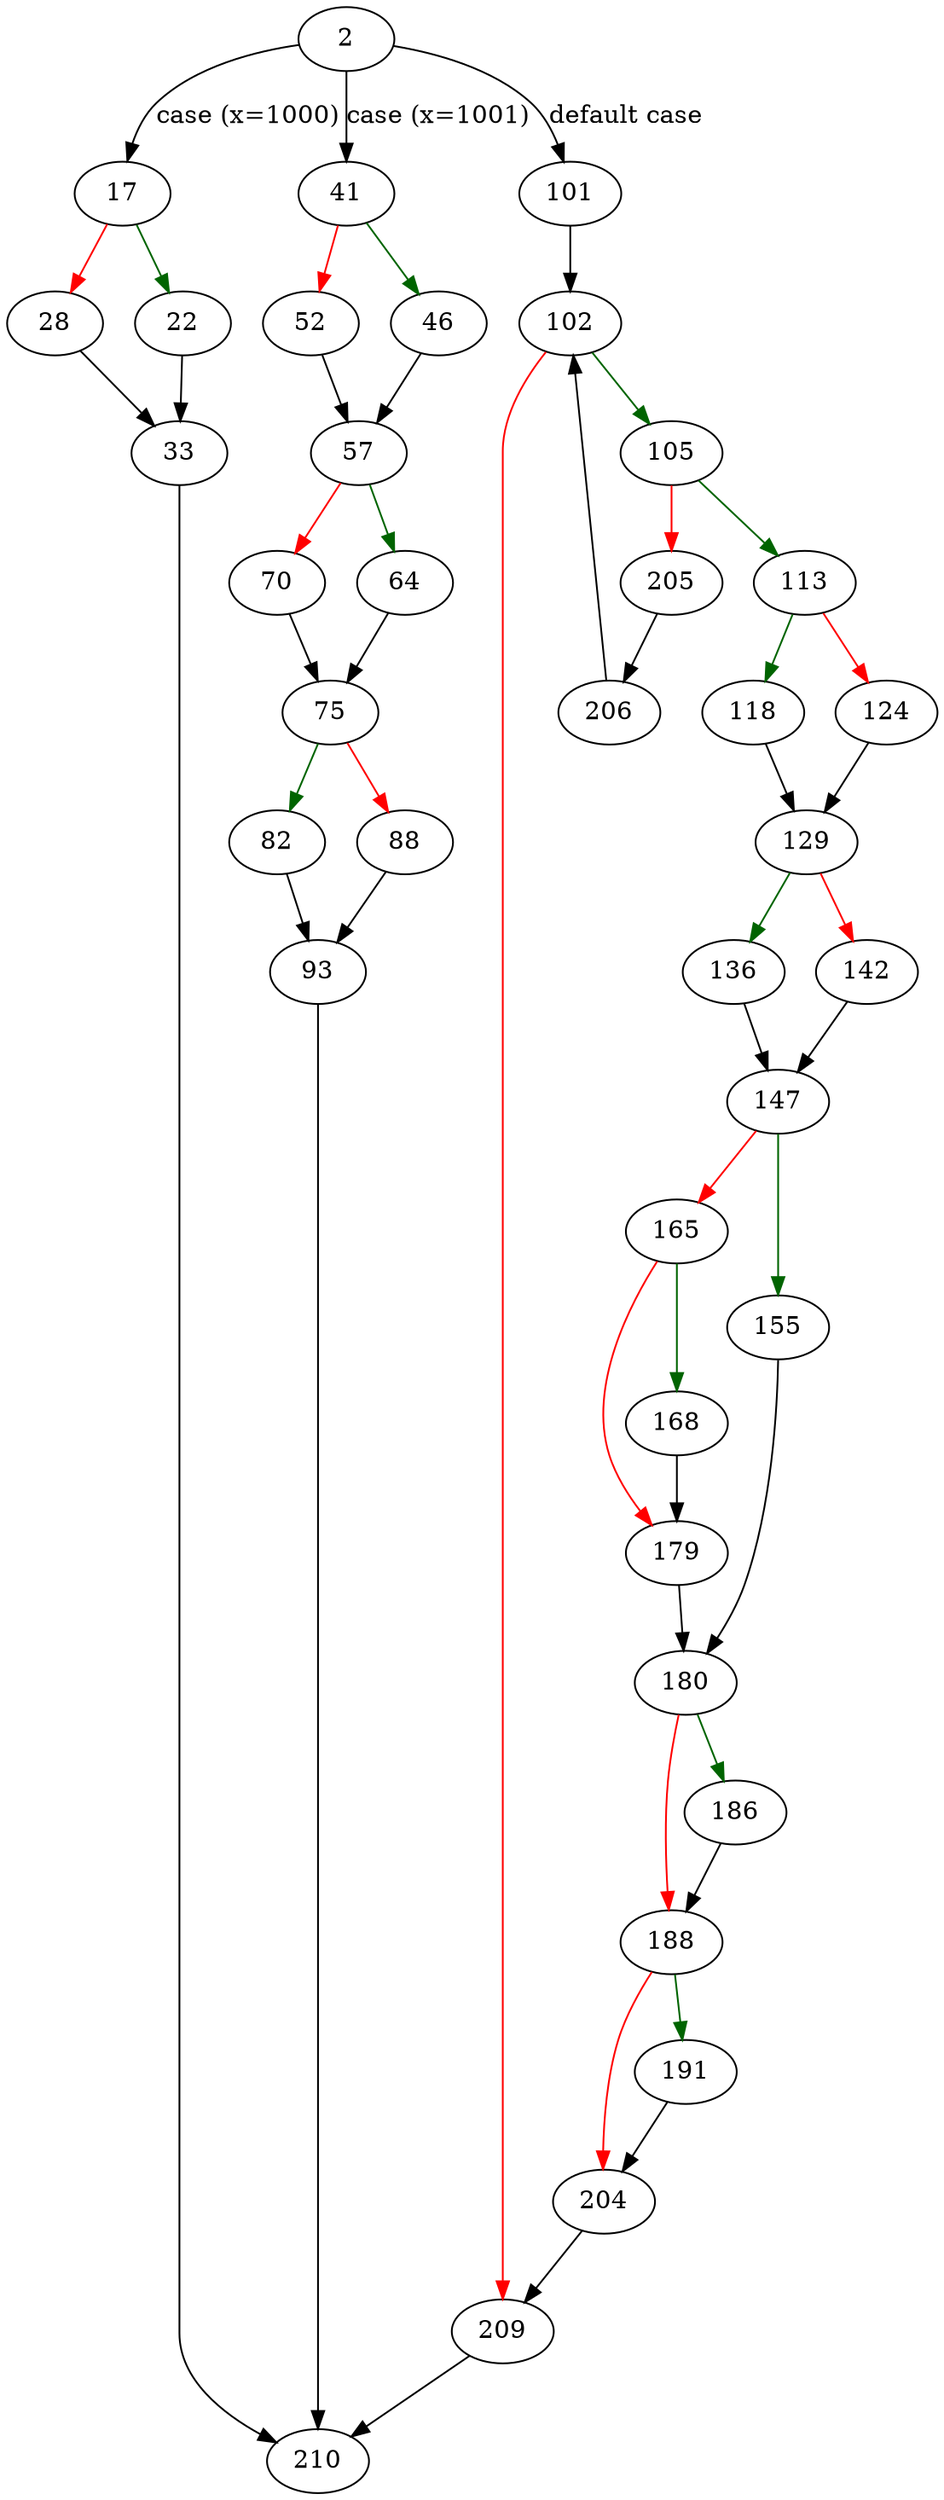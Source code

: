 strict digraph "sqlite3_db_config" {
	// Node definitions.
	2 [entry=true];
	17;
	41;
	101;
	22;
	28;
	33;
	210;
	46;
	52;
	57;
	64;
	70;
	75;
	82;
	88;
	93;
	102;
	105;
	209;
	113;
	205;
	118;
	124;
	129;
	136;
	142;
	147;
	155;
	165;
	180;
	168;
	179;
	186;
	188;
	191;
	204;
	206;

	// Edge definitions.
	2 -> 17 [
		cond="case (x=1000)"
		label="case (x=1000)"
	];
	2 -> 41 [
		cond="case (x=1001)"
		label="case (x=1001)"
	];
	2 -> 101 [
		cond="default case"
		label="default case"
	];
	17 -> 22 [
		color=darkgreen
		cond=true
	];
	17 -> 28 [
		color=red
		cond=false
	];
	41 -> 46 [
		color=darkgreen
		cond=true
	];
	41 -> 52 [
		color=red
		cond=false
	];
	101 -> 102;
	22 -> 33;
	28 -> 33;
	33 -> 210;
	46 -> 57;
	52 -> 57;
	57 -> 64 [
		color=darkgreen
		cond=true
	];
	57 -> 70 [
		color=red
		cond=false
	];
	64 -> 75;
	70 -> 75;
	75 -> 82 [
		color=darkgreen
		cond=true
	];
	75 -> 88 [
		color=red
		cond=false
	];
	82 -> 93;
	88 -> 93;
	93 -> 210;
	102 -> 105 [
		color=darkgreen
		cond=true
	];
	102 -> 209 [
		color=red
		cond=false
	];
	105 -> 113 [
		color=darkgreen
		cond=true
	];
	105 -> 205 [
		color=red
		cond=false
	];
	209 -> 210;
	113 -> 118 [
		color=darkgreen
		cond=true
	];
	113 -> 124 [
		color=red
		cond=false
	];
	205 -> 206;
	118 -> 129;
	124 -> 129;
	129 -> 136 [
		color=darkgreen
		cond=true
	];
	129 -> 142 [
		color=red
		cond=false
	];
	136 -> 147;
	142 -> 147;
	147 -> 155 [
		color=darkgreen
		cond=true
	];
	147 -> 165 [
		color=red
		cond=false
	];
	155 -> 180;
	165 -> 168 [
		color=darkgreen
		cond=true
	];
	165 -> 179 [
		color=red
		cond=false
	];
	180 -> 186 [
		color=darkgreen
		cond=true
	];
	180 -> 188 [
		color=red
		cond=false
	];
	168 -> 179;
	179 -> 180;
	186 -> 188;
	188 -> 191 [
		color=darkgreen
		cond=true
	];
	188 -> 204 [
		color=red
		cond=false
	];
	191 -> 204;
	204 -> 209;
	206 -> 102;
}